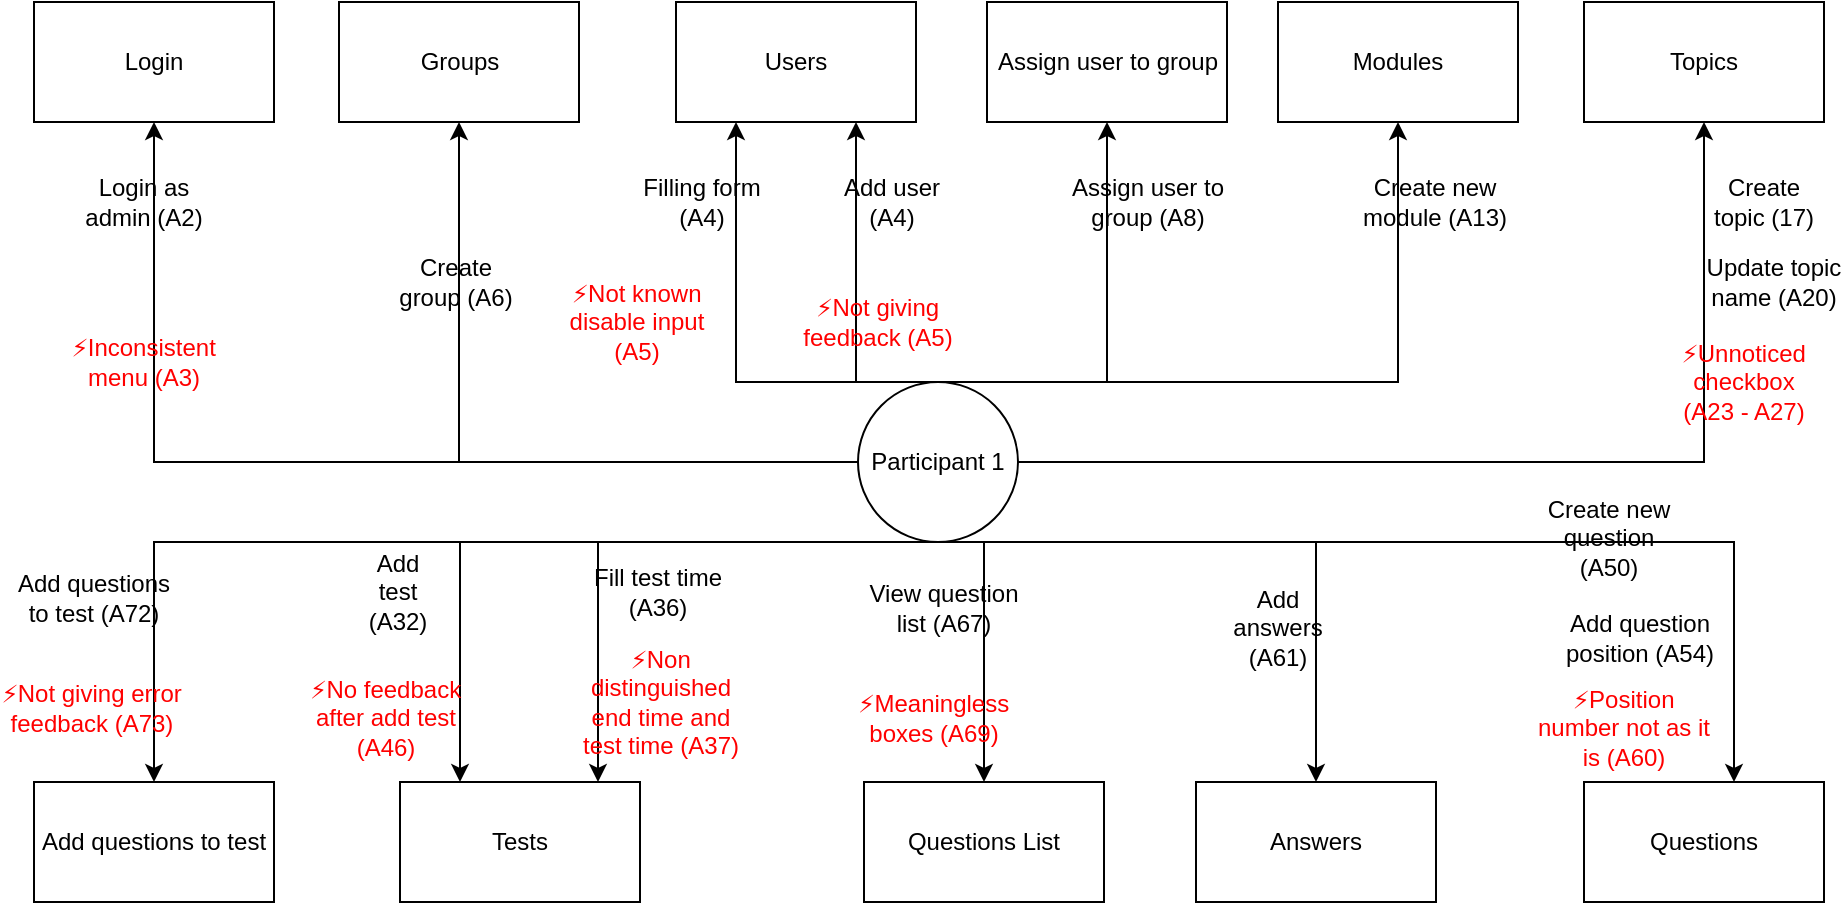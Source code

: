 <mxfile version="10.6.7" type="device"><diagram id="_k2XnJDCwpYiNDN5HuQ7" name="Flow Model"><mxGraphModel dx="754" dy="435" grid="1" gridSize="10" guides="1" tooltips="1" connect="1" arrows="1" fold="1" page="1" pageScale="1" pageWidth="1100" pageHeight="850" math="0" shadow="0"><root><mxCell id="0"/><mxCell id="1" parent="0"/><mxCell id="QuoJT0mD5O6Z1_HdJoCP-8" style="edgeStyle=orthogonalEdgeStyle;rounded=0;orthogonalLoop=1;jettySize=auto;html=1;exitX=0;exitY=0.5;exitDx=0;exitDy=0;" edge="1" parent="1" source="QuoJT0mD5O6Z1_HdJoCP-1" target="QuoJT0mD5O6Z1_HdJoCP-2"><mxGeometry relative="1" as="geometry"/></mxCell><mxCell id="QuoJT0mD5O6Z1_HdJoCP-29" style="edgeStyle=orthogonalEdgeStyle;rounded=0;orthogonalLoop=1;jettySize=auto;html=1;exitX=1;exitY=0.5;exitDx=0;exitDy=0;entryX=0.5;entryY=1;entryDx=0;entryDy=0;strokeColor=#000000;strokeWidth=1;fontColor=#FF0000;" edge="1" parent="1" source="QuoJT0mD5O6Z1_HdJoCP-1" target="QuoJT0mD5O6Z1_HdJoCP-4"><mxGeometry relative="1" as="geometry"/></mxCell><mxCell id="QuoJT0mD5O6Z1_HdJoCP-33" style="edgeStyle=orthogonalEdgeStyle;rounded=0;orthogonalLoop=1;jettySize=auto;html=1;exitX=0.5;exitY=1;exitDx=0;exitDy=0;strokeColor=#000000;strokeWidth=1;fontColor=#000000;" edge="1" parent="1" source="QuoJT0mD5O6Z1_HdJoCP-1" target="QuoJT0mD5O6Z1_HdJoCP-5"><mxGeometry relative="1" as="geometry"><Array as="points"><mxPoint x="890" y="380"/></Array></mxGeometry></mxCell><mxCell id="QuoJT0mD5O6Z1_HdJoCP-36" style="edgeStyle=orthogonalEdgeStyle;rounded=0;orthogonalLoop=1;jettySize=auto;html=1;exitX=0.5;exitY=1;exitDx=0;exitDy=0;entryX=0.5;entryY=0;entryDx=0;entryDy=0;strokeColor=#000000;strokeWidth=1;fontColor=#000000;" edge="1" parent="1" source="QuoJT0mD5O6Z1_HdJoCP-1" target="QuoJT0mD5O6Z1_HdJoCP-6"><mxGeometry relative="1" as="geometry"><Array as="points"><mxPoint x="515" y="380"/></Array></mxGeometry></mxCell><mxCell id="QuoJT0mD5O6Z1_HdJoCP-40" style="edgeStyle=orthogonalEdgeStyle;rounded=0;orthogonalLoop=1;jettySize=auto;html=1;exitX=0.5;exitY=1;exitDx=0;exitDy=0;strokeColor=#000000;strokeWidth=1;fontColor=#000000;" edge="1" parent="1" source="QuoJT0mD5O6Z1_HdJoCP-1" target="QuoJT0mD5O6Z1_HdJoCP-7"><mxGeometry relative="1" as="geometry"><Array as="points"><mxPoint x="322" y="380"/></Array></mxGeometry></mxCell><mxCell id="QuoJT0mD5O6Z1_HdJoCP-44" style="edgeStyle=orthogonalEdgeStyle;rounded=0;orthogonalLoop=1;jettySize=auto;html=1;exitX=0.5;exitY=1;exitDx=0;exitDy=0;entryX=0.25;entryY=0;entryDx=0;entryDy=0;strokeColor=#000000;strokeWidth=1;fontColor=#FF0000;" edge="1" parent="1" source="QuoJT0mD5O6Z1_HdJoCP-1" target="QuoJT0mD5O6Z1_HdJoCP-7"><mxGeometry relative="1" as="geometry"><Array as="points"><mxPoint x="253" y="380"/></Array></mxGeometry></mxCell><mxCell id="QuoJT0mD5O6Z1_HdJoCP-58" style="edgeStyle=orthogonalEdgeStyle;rounded=0;orthogonalLoop=1;jettySize=auto;html=1;exitX=0;exitY=0.5;exitDx=0;exitDy=0;entryX=0.5;entryY=1;entryDx=0;entryDy=0;strokeColor=#000000;strokeWidth=1;fontColor=#000000;" edge="1" parent="1" source="QuoJT0mD5O6Z1_HdJoCP-1" target="QuoJT0mD5O6Z1_HdJoCP-56"><mxGeometry relative="1" as="geometry"/></mxCell><mxCell id="QuoJT0mD5O6Z1_HdJoCP-66" style="edgeStyle=orthogonalEdgeStyle;rounded=0;orthogonalLoop=1;jettySize=auto;html=1;exitX=0.5;exitY=0;exitDx=0;exitDy=0;entryX=0.5;entryY=1;entryDx=0;entryDy=0;strokeColor=#000000;strokeWidth=1;fontColor=#000000;" edge="1" parent="1" source="QuoJT0mD5O6Z1_HdJoCP-1" target="QuoJT0mD5O6Z1_HdJoCP-61"><mxGeometry relative="1" as="geometry"><Array as="points"><mxPoint x="577" y="300"/></Array></mxGeometry></mxCell><mxCell id="QuoJT0mD5O6Z1_HdJoCP-68" style="edgeStyle=orthogonalEdgeStyle;rounded=0;orthogonalLoop=1;jettySize=auto;html=1;exitX=0.5;exitY=0;exitDx=0;exitDy=0;entryX=0.5;entryY=1;entryDx=0;entryDy=0;strokeColor=#000000;strokeWidth=1;fontColor=#000000;" edge="1" parent="1" source="QuoJT0mD5O6Z1_HdJoCP-1" target="QuoJT0mD5O6Z1_HdJoCP-67"><mxGeometry relative="1" as="geometry"><Array as="points"><mxPoint x="722" y="300"/></Array></mxGeometry></mxCell><mxCell id="QuoJT0mD5O6Z1_HdJoCP-74" style="edgeStyle=orthogonalEdgeStyle;rounded=0;orthogonalLoop=1;jettySize=auto;html=1;exitX=0.5;exitY=1;exitDx=0;exitDy=0;strokeColor=#000000;strokeWidth=1;fontColor=#000000;" edge="1" parent="1" source="QuoJT0mD5O6Z1_HdJoCP-1" target="QuoJT0mD5O6Z1_HdJoCP-73"><mxGeometry relative="1" as="geometry"><Array as="points"><mxPoint x="681" y="380"/></Array></mxGeometry></mxCell><mxCell id="QuoJT0mD5O6Z1_HdJoCP-75" style="edgeStyle=orthogonalEdgeStyle;rounded=0;orthogonalLoop=1;jettySize=auto;html=1;exitX=0.5;exitY=0;exitDx=0;exitDy=0;entryX=0.25;entryY=1;entryDx=0;entryDy=0;strokeColor=#000000;strokeWidth=1;fontColor=#000000;" edge="1" parent="1" source="QuoJT0mD5O6Z1_HdJoCP-1" target="QuoJT0mD5O6Z1_HdJoCP-3"><mxGeometry relative="1" as="geometry"><Array as="points"><mxPoint x="391" y="300"/></Array></mxGeometry></mxCell><mxCell id="QuoJT0mD5O6Z1_HdJoCP-76" style="edgeStyle=orthogonalEdgeStyle;rounded=0;orthogonalLoop=1;jettySize=auto;html=1;exitX=0.5;exitY=0;exitDx=0;exitDy=0;entryX=0.75;entryY=1;entryDx=0;entryDy=0;strokeColor=#000000;strokeWidth=1;fontColor=#000000;" edge="1" parent="1" source="QuoJT0mD5O6Z1_HdJoCP-1" target="QuoJT0mD5O6Z1_HdJoCP-3"><mxGeometry relative="1" as="geometry"><Array as="points"><mxPoint x="451" y="300"/></Array></mxGeometry></mxCell><mxCell id="QuoJT0mD5O6Z1_HdJoCP-79" style="edgeStyle=orthogonalEdgeStyle;rounded=0;orthogonalLoop=1;jettySize=auto;html=1;exitX=0.5;exitY=1;exitDx=0;exitDy=0;entryX=0.5;entryY=0;entryDx=0;entryDy=0;strokeColor=#000000;strokeWidth=1;fontColor=#000000;" edge="1" parent="1" source="QuoJT0mD5O6Z1_HdJoCP-1" target="QuoJT0mD5O6Z1_HdJoCP-78"><mxGeometry relative="1" as="geometry"><Array as="points"><mxPoint x="100" y="380"/></Array></mxGeometry></mxCell><mxCell id="QuoJT0mD5O6Z1_HdJoCP-1" value="Participant 1" style="ellipse;whiteSpace=wrap;html=1;aspect=fixed;" vertex="1" parent="1"><mxGeometry x="452" y="300" width="80" height="80" as="geometry"/></mxCell><mxCell id="QuoJT0mD5O6Z1_HdJoCP-2" value="Groups" style="rounded=0;whiteSpace=wrap;html=1;" vertex="1" parent="1"><mxGeometry x="192.5" y="110" width="120" height="60" as="geometry"/></mxCell><mxCell id="QuoJT0mD5O6Z1_HdJoCP-3" value="Users" style="rounded=0;whiteSpace=wrap;html=1;" vertex="1" parent="1"><mxGeometry x="361" y="110" width="120" height="60" as="geometry"/></mxCell><mxCell id="QuoJT0mD5O6Z1_HdJoCP-4" value="Topics" style="rounded=0;whiteSpace=wrap;html=1;" vertex="1" parent="1"><mxGeometry x="815" y="110" width="120" height="60" as="geometry"/></mxCell><mxCell id="QuoJT0mD5O6Z1_HdJoCP-5" value="Questions" style="rounded=0;whiteSpace=wrap;html=1;" vertex="1" parent="1"><mxGeometry x="815" y="500" width="120" height="60" as="geometry"/></mxCell><mxCell id="QuoJT0mD5O6Z1_HdJoCP-6" value="Questions List" style="rounded=0;whiteSpace=wrap;html=1;" vertex="1" parent="1"><mxGeometry x="455" y="500" width="120" height="60" as="geometry"/></mxCell><mxCell id="QuoJT0mD5O6Z1_HdJoCP-7" value="Tests" style="rounded=0;whiteSpace=wrap;html=1;" vertex="1" parent="1"><mxGeometry x="223" y="500" width="120" height="60" as="geometry"/></mxCell><mxCell id="QuoJT0mD5O6Z1_HdJoCP-15" value="&lt;font color=&quot;#ff0000&quot;&gt;⚡Inconsistent menu (A3)&lt;/font&gt;" style="text;html=1;strokeColor=none;fillColor=none;align=center;verticalAlign=middle;whiteSpace=wrap;rounded=0;fontColor=#000000;" vertex="1" parent="1"><mxGeometry x="75" y="280" width="40" height="20" as="geometry"/></mxCell><mxCell id="QuoJT0mD5O6Z1_HdJoCP-19" value="Filling form (A4)" style="text;html=1;strokeColor=none;fillColor=none;align=center;verticalAlign=middle;whiteSpace=wrap;rounded=0;fontColor=#000000;" vertex="1" parent="1"><mxGeometry x="341" y="200" width="66" height="20" as="geometry"/></mxCell><mxCell id="QuoJT0mD5O6Z1_HdJoCP-20" value="&lt;span&gt;&lt;font color=&quot;#ff0000&quot;&gt;⚡Not known disable input (A5)&lt;/font&gt;&lt;/span&gt;" style="text;html=1;strokeColor=none;fillColor=none;align=center;verticalAlign=middle;whiteSpace=wrap;rounded=0;fontColor=#000000;" vertex="1" parent="1"><mxGeometry x="303.5" y="260" width="75" height="20" as="geometry"/></mxCell><mxCell id="QuoJT0mD5O6Z1_HdJoCP-26" value="Add user (A4)" style="text;html=1;strokeColor=none;fillColor=none;align=center;verticalAlign=middle;whiteSpace=wrap;rounded=0;fontColor=#000000;" vertex="1" parent="1"><mxGeometry x="437" y="200" width="64" height="20" as="geometry"/></mxCell><mxCell id="QuoJT0mD5O6Z1_HdJoCP-27" value="&lt;span&gt;⚡Not giving feedback (A5)&lt;/span&gt;" style="text;html=1;strokeColor=none;fillColor=none;align=center;verticalAlign=middle;whiteSpace=wrap;rounded=0;fontColor=#FF0000;" vertex="1" parent="1"><mxGeometry x="422" y="260" width="80" height="20" as="geometry"/></mxCell><mxCell id="QuoJT0mD5O6Z1_HdJoCP-30" value="Update topic name (A20)" style="text;html=1;strokeColor=none;fillColor=none;align=center;verticalAlign=middle;whiteSpace=wrap;rounded=0;fontColor=#000000;" vertex="1" parent="1"><mxGeometry x="875" y="240" width="70" height="20" as="geometry"/></mxCell><mxCell id="QuoJT0mD5O6Z1_HdJoCP-31" value="&lt;span&gt;⚡Unnoticed checkbox (A23 - A27)&lt;/span&gt;" style="text;html=1;strokeColor=none;fillColor=none;align=center;verticalAlign=middle;whiteSpace=wrap;rounded=0;fontColor=#FF0000;" vertex="1" parent="1"><mxGeometry x="855" y="290" width="80" height="20" as="geometry"/></mxCell><mxCell id="QuoJT0mD5O6Z1_HdJoCP-34" value="Add question position (A54)" style="text;html=1;strokeColor=none;fillColor=none;align=center;verticalAlign=middle;whiteSpace=wrap;rounded=0;fontColor=#000000;" vertex="1" parent="1"><mxGeometry x="798" y="417.5" width="90" height="20" as="geometry"/></mxCell><mxCell id="QuoJT0mD5O6Z1_HdJoCP-35" value="&lt;span&gt;⚡Position number not as it is (A60)&lt;/span&gt;" style="text;html=1;strokeColor=none;fillColor=none;align=center;verticalAlign=middle;whiteSpace=wrap;rounded=0;fontColor=#FF0000;" vertex="1" parent="1"><mxGeometry x="790" y="462.5" width="90" height="20" as="geometry"/></mxCell><mxCell id="QuoJT0mD5O6Z1_HdJoCP-37" value="View question list (A67)" style="text;html=1;strokeColor=none;fillColor=none;align=center;verticalAlign=middle;whiteSpace=wrap;rounded=0;fontColor=#000000;" vertex="1" parent="1"><mxGeometry x="455" y="402.5" width="80" height="20" as="geometry"/></mxCell><mxCell id="QuoJT0mD5O6Z1_HdJoCP-38" value="&lt;span&gt;⚡Meaningless boxes (A69)&lt;/span&gt;" style="text;html=1;strokeColor=none;fillColor=none;align=center;verticalAlign=middle;whiteSpace=wrap;rounded=0;fontColor=#FF0000;" vertex="1" parent="1"><mxGeometry x="465" y="457.5" width="50" height="20" as="geometry"/></mxCell><mxCell id="QuoJT0mD5O6Z1_HdJoCP-41" value="Fill test time (A36)" style="text;html=1;strokeColor=none;fillColor=none;align=center;verticalAlign=middle;whiteSpace=wrap;rounded=0;fontColor=#000000;" vertex="1" parent="1"><mxGeometry x="312" y="395" width="80" height="20" as="geometry"/></mxCell><mxCell id="QuoJT0mD5O6Z1_HdJoCP-42" value="&lt;span&gt;⚡Non distinguished end time and test time (A37)&lt;/span&gt;" style="text;html=1;strokeColor=none;fillColor=none;align=center;verticalAlign=middle;whiteSpace=wrap;rounded=0;fontColor=#FF0000;" vertex="1" parent="1"><mxGeometry x="312.5" y="450" width="81" height="20" as="geometry"/></mxCell><mxCell id="QuoJT0mD5O6Z1_HdJoCP-45" value="Add test (A32)" style="text;html=1;strokeColor=none;fillColor=none;align=center;verticalAlign=middle;whiteSpace=wrap;rounded=0;fontColor=#000000;" vertex="1" parent="1"><mxGeometry x="202" y="395" width="40" height="20" as="geometry"/></mxCell><mxCell id="QuoJT0mD5O6Z1_HdJoCP-46" value="&lt;span&gt;⚡No feedback after add test (A46)&lt;/span&gt;" style="text;html=1;strokeColor=none;fillColor=none;align=center;verticalAlign=middle;whiteSpace=wrap;rounded=0;fontColor=#FF0000;" vertex="1" parent="1"><mxGeometry x="170" y="457.5" width="92" height="20" as="geometry"/></mxCell><mxCell id="QuoJT0mD5O6Z1_HdJoCP-56" value="Login" style="rounded=0;whiteSpace=wrap;html=1;fillColor=#ffffff;fontColor=#000000;" vertex="1" parent="1"><mxGeometry x="40" y="110" width="120" height="60" as="geometry"/></mxCell><mxCell id="QuoJT0mD5O6Z1_HdJoCP-59" value="Login as admin (A2)" style="text;html=1;strokeColor=none;fillColor=none;align=center;verticalAlign=middle;whiteSpace=wrap;rounded=0;fontColor=#000000;" vertex="1" parent="1"><mxGeometry x="60" y="200" width="70" height="20" as="geometry"/></mxCell><mxCell id="QuoJT0mD5O6Z1_HdJoCP-60" value="Create group (A6)" style="text;html=1;strokeColor=none;fillColor=none;align=center;verticalAlign=middle;whiteSpace=wrap;rounded=0;fontColor=#000000;" vertex="1" parent="1"><mxGeometry x="219" y="240" width="64" height="20" as="geometry"/></mxCell><mxCell id="QuoJT0mD5O6Z1_HdJoCP-61" value="Assign user to group" style="rounded=0;whiteSpace=wrap;html=1;fillColor=#ffffff;fontColor=#000000;" vertex="1" parent="1"><mxGeometry x="516.5" y="110" width="120" height="60" as="geometry"/></mxCell><mxCell id="QuoJT0mD5O6Z1_HdJoCP-65" value="Assign user to group (A8)" style="text;html=1;strokeColor=none;fillColor=none;align=center;verticalAlign=middle;whiteSpace=wrap;rounded=0;fontColor=#000000;" vertex="1" parent="1"><mxGeometry x="556.5" y="200" width="80" height="20" as="geometry"/></mxCell><mxCell id="QuoJT0mD5O6Z1_HdJoCP-67" value="Modules" style="rounded=0;whiteSpace=wrap;html=1;fillColor=#ffffff;fontColor=#000000;" vertex="1" parent="1"><mxGeometry x="662" y="110" width="120" height="60" as="geometry"/></mxCell><mxCell id="QuoJT0mD5O6Z1_HdJoCP-70" value="Create new module (A13)" style="text;html=1;strokeColor=none;fillColor=none;align=center;verticalAlign=middle;whiteSpace=wrap;rounded=0;fontColor=#000000;" vertex="1" parent="1"><mxGeometry x="699" y="200" width="83" height="20" as="geometry"/></mxCell><mxCell id="QuoJT0mD5O6Z1_HdJoCP-71" value="Create topic (17)" style="text;html=1;strokeColor=none;fillColor=none;align=center;verticalAlign=middle;whiteSpace=wrap;rounded=0;fontColor=#000000;" vertex="1" parent="1"><mxGeometry x="875" y="200" width="60" height="20" as="geometry"/></mxCell><mxCell id="QuoJT0mD5O6Z1_HdJoCP-72" value="Create new question (A50)" style="text;html=1;strokeColor=none;fillColor=none;align=center;verticalAlign=middle;whiteSpace=wrap;rounded=0;fontColor=#000000;" vertex="1" parent="1"><mxGeometry x="793.5" y="367.5" width="67" height="20" as="geometry"/></mxCell><mxCell id="QuoJT0mD5O6Z1_HdJoCP-73" value="Answers" style="rounded=0;whiteSpace=wrap;html=1;fillColor=#ffffff;fontColor=#000000;" vertex="1" parent="1"><mxGeometry x="621" y="500" width="120" height="60" as="geometry"/></mxCell><mxCell id="QuoJT0mD5O6Z1_HdJoCP-77" value="Add answers (A61)" style="text;html=1;strokeColor=none;fillColor=none;align=center;verticalAlign=middle;whiteSpace=wrap;rounded=0;fontColor=#000000;" vertex="1" parent="1"><mxGeometry x="632" y="412.5" width="60" height="20" as="geometry"/></mxCell><mxCell id="QuoJT0mD5O6Z1_HdJoCP-78" value="Add questions to test" style="rounded=0;whiteSpace=wrap;html=1;fillColor=#ffffff;fontColor=#000000;" vertex="1" parent="1"><mxGeometry x="40" y="500" width="120" height="60" as="geometry"/></mxCell><mxCell id="QuoJT0mD5O6Z1_HdJoCP-80" value="Add questions to test (A72)" style="text;html=1;strokeColor=none;fillColor=none;align=center;verticalAlign=middle;whiteSpace=wrap;rounded=0;fontColor=#000000;" vertex="1" parent="1"><mxGeometry x="30" y="398" width="80" height="20" as="geometry"/></mxCell><mxCell id="QuoJT0mD5O6Z1_HdJoCP-82" value="&lt;span&gt;⚡Not giving error feedback (A73)&lt;/span&gt;" style="text;html=1;strokeColor=none;fillColor=none;align=center;verticalAlign=middle;whiteSpace=wrap;rounded=0;fontColor=#FF0000;" vertex="1" parent="1"><mxGeometry x="23" y="452.5" width="92" height="20" as="geometry"/></mxCell></root></mxGraphModel></diagram><diagram id="VRr1T8b4VRrE3MxbEq-c" name="Cultural Model"><mxGraphModel dx="754" dy="435" grid="1" gridSize="10" guides="1" tooltips="1" connect="1" arrows="1" fold="1" page="1" pageScale="1" pageWidth="1100" pageHeight="850" math="0" shadow="0"><root><mxCell id="FBOs0zbLE6n042GLt3l7-0"/><mxCell id="FBOs0zbLE6n042GLt3l7-1" parent="FBOs0zbLE6n042GLt3l7-0"/><mxCell id="Q3H2QIlL0zIfrylUEFgB-4" value="Will not recommend it" style="edgeStyle=orthogonalEdgeStyle;rounded=0;orthogonalLoop=1;jettySize=auto;html=1;exitX=0.5;exitY=1;exitDx=0;exitDy=0;strokeColor=#000000;strokeWidth=1;fontColor=#000000;" edge="1" parent="FBOs0zbLE6n042GLt3l7-1" source="Q3H2QIlL0zIfrylUEFgB-0" target="Q3H2QIlL0zIfrylUEFgB-3"><mxGeometry relative="1" as="geometry"/></mxCell><mxCell id="Q3H2QIlL0zIfrylUEFgB-5" style="edgeStyle=orthogonalEdgeStyle;rounded=0;orthogonalLoop=1;jettySize=auto;html=1;exitX=1;exitY=0.5;exitDx=0;exitDy=0;strokeColor=#000000;strokeWidth=1;fontColor=#000000;" edge="1" parent="FBOs0zbLE6n042GLt3l7-1" source="Q3H2QIlL0zIfrylUEFgB-0" target="Q3H2QIlL0zIfrylUEFgB-1"><mxGeometry relative="1" as="geometry"/></mxCell><mxCell id="Q3H2QIlL0zIfrylUEFgB-0" value="Participant 1" style="ellipse;whiteSpace=wrap;html=1;aspect=fixed;fillColor=#ffffff;fontColor=#000000;" vertex="1" parent="FBOs0zbLE6n042GLt3l7-1"><mxGeometry x="160" y="260" width="80" height="80" as="geometry"/></mxCell><mxCell id="Q3H2QIlL0zIfrylUEFgB-1" value="TcExam" style="ellipse;whiteSpace=wrap;html=1;aspect=fixed;fillColor=#ffffff;fontColor=#000000;" vertex="1" parent="FBOs0zbLE6n042GLt3l7-1"><mxGeometry x="490" y="260" width="80" height="80" as="geometry"/></mxCell><mxCell id="Q3H2QIlL0zIfrylUEFgB-2" value="" style="whiteSpace=wrap;html=1;shape=mxgraph.basic.cloud_callout;fillColor=#ffffff;fontColor=#000000;" vertex="1" parent="FBOs0zbLE6n042GLt3l7-1"><mxGeometry x="220" y="110" width="330" height="150" as="geometry"/></mxCell><mxCell id="Q3H2QIlL0zIfrylUEFgB-3" value="Friends" style="ellipse;whiteSpace=wrap;html=1;aspect=fixed;fillColor=#ffffff;fontColor=#000000;" vertex="1" parent="FBOs0zbLE6n042GLt3l7-1"><mxGeometry x="160" y="410" width="80" height="80" as="geometry"/></mxCell><mxCell id="Q3H2QIlL0zIfrylUEFgB-6" value="&lt;ul&gt;&lt;li&gt;Want to make online test, so need not to print test papers&lt;/li&gt;&lt;li&gt;Want get immediate computed results without check it one-by-one in short answer questions&lt;/li&gt;&lt;/ul&gt;" style="text;html=1;strokeColor=none;fillColor=none;align=center;verticalAlign=middle;whiteSpace=wrap;rounded=0;fontColor=#000000;" vertex="1" parent="FBOs0zbLE6n042GLt3l7-1"><mxGeometry x="230" y="140" width="280" height="65" as="geometry"/></mxCell><mxCell id="Q3H2QIlL0zIfrylUEFgB-8" value="Create tests" style="text;html=1;strokeColor=none;fillColor=none;align=center;verticalAlign=middle;whiteSpace=wrap;rounded=0;fontColor=#000000;" vertex="1" parent="FBOs0zbLE6n042GLt3l7-1"><mxGeometry x="440" y="270" width="40" height="20" as="geometry"/></mxCell><mxCell id="Q3H2QIlL0zIfrylUEFgB-9" value="" style="verticalLabelPosition=bottom;verticalAlign=top;html=1;shape=mxgraph.basic.flash;fillColor=#FF0000;fontColor=#000000;" vertex="1" parent="FBOs0zbLE6n042GLt3l7-1"><mxGeometry x="260" y="280" width="30" height="40" as="geometry"/></mxCell><mxCell id="Q3H2QIlL0zIfrylUEFgB-10" value="Hard to manage question - answers" style="text;html=1;strokeColor=none;fillColor=none;align=center;verticalAlign=middle;whiteSpace=wrap;rounded=0;fontColor=#FF0000;" vertex="1" parent="FBOs0zbLE6n042GLt3l7-1"><mxGeometry x="290" y="260" width="90" height="20" as="geometry"/></mxCell><mxCell id="Q3H2QIlL0zIfrylUEFgB-11" value="Hard to manage test and its choosen questions" style="text;html=1;strokeColor=none;fillColor=none;align=center;verticalAlign=middle;whiteSpace=wrap;rounded=0;fontColor=#FF0000;" vertex="1" parent="FBOs0zbLE6n042GLt3l7-1"><mxGeometry x="280" y="330" width="100" height="20" as="geometry"/></mxCell></root></mxGraphModel></diagram></mxfile>